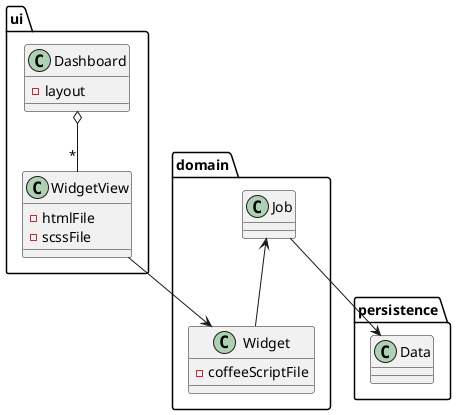 @startuml

package ui {
    class Dashboard {
        -layout
    }

    class WidgetView {
        -htmlFile
        -scssFile
    }
}

package domain {
    class Job

    class Widget {
        -coffeeScriptFile
    }
}

package persistence {
    class Data
}

Dashboard o-- "*" WidgetView
WidgetView --> Widget
Job <-- Widget
Job --> Data

@enduml